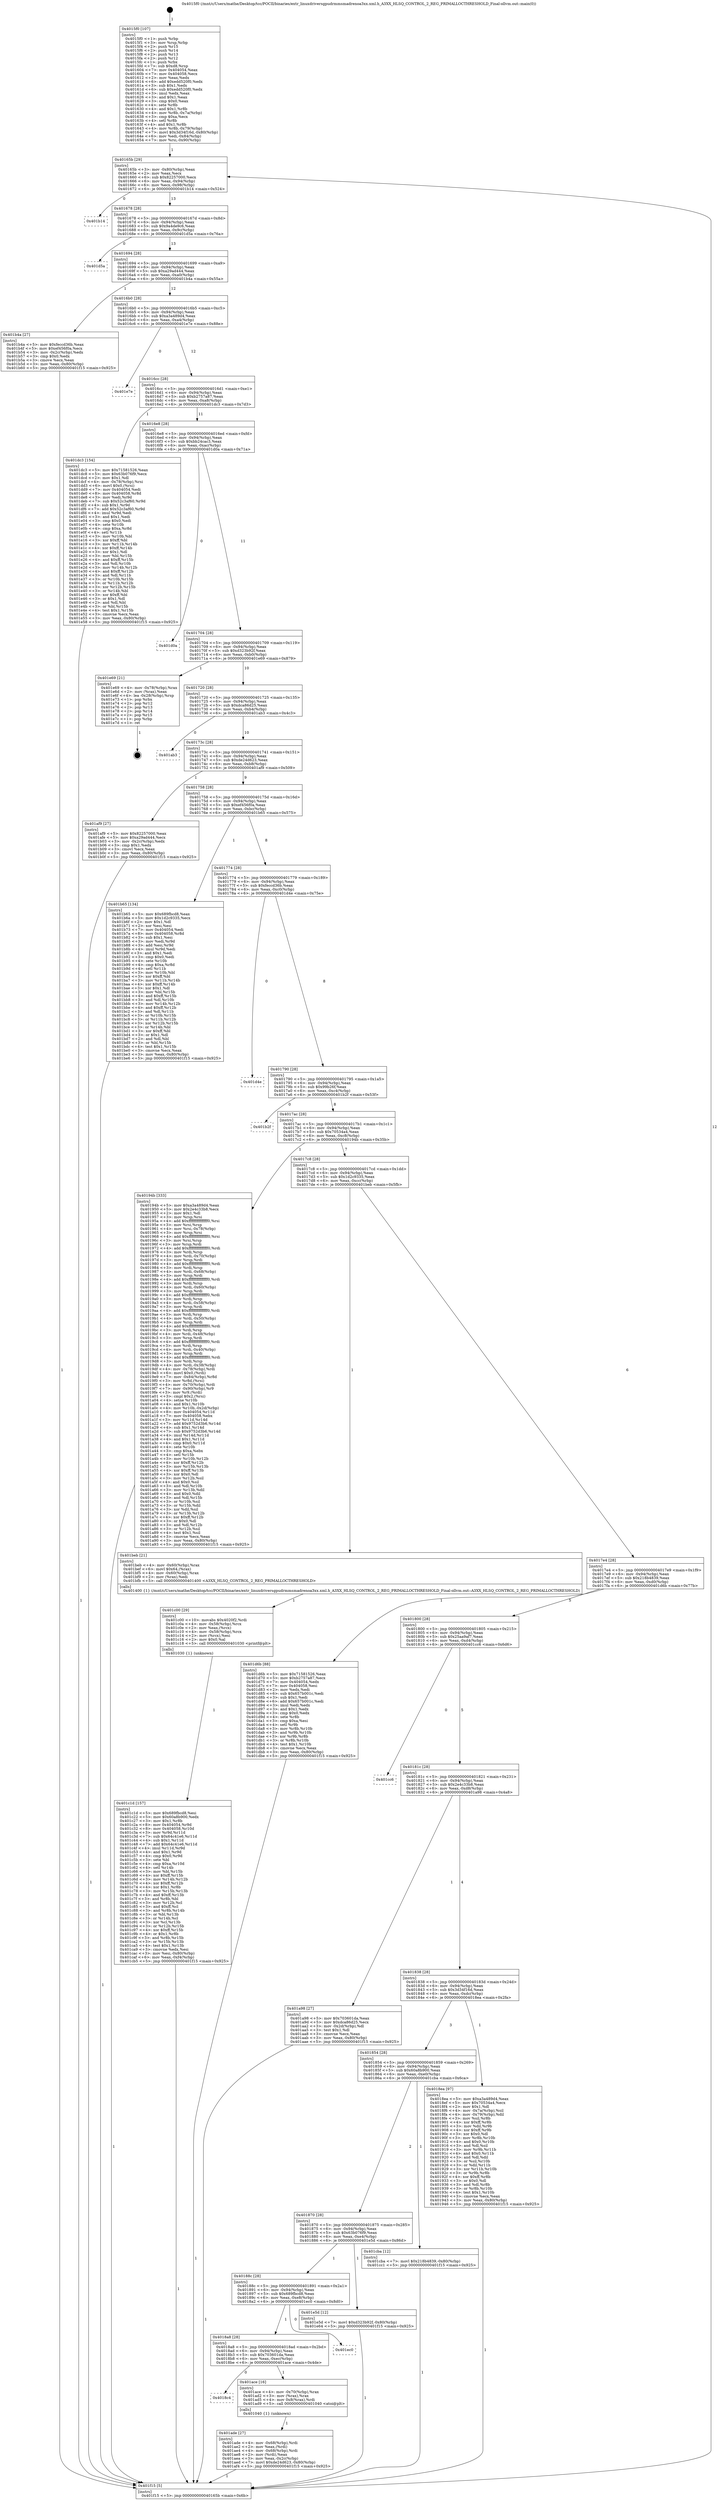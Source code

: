 digraph "0x4015f0" {
  label = "0x4015f0 (/mnt/c/Users/mathe/Desktop/tcc/POCII/binaries/extr_linuxdriversgpudrmmsmadrenoa3xx.xml.h_A3XX_HLSQ_CONTROL_2_REG_PRIMALLOCTHRESHOLD_Final-ollvm.out::main(0))"
  labelloc = "t"
  node[shape=record]

  Entry [label="",width=0.3,height=0.3,shape=circle,fillcolor=black,style=filled]
  "0x40165b" [label="{
     0x40165b [29]\l
     | [instrs]\l
     &nbsp;&nbsp;0x40165b \<+3\>: mov -0x80(%rbp),%eax\l
     &nbsp;&nbsp;0x40165e \<+2\>: mov %eax,%ecx\l
     &nbsp;&nbsp;0x401660 \<+6\>: sub $0x82257000,%ecx\l
     &nbsp;&nbsp;0x401666 \<+6\>: mov %eax,-0x94(%rbp)\l
     &nbsp;&nbsp;0x40166c \<+6\>: mov %ecx,-0x98(%rbp)\l
     &nbsp;&nbsp;0x401672 \<+6\>: je 0000000000401b14 \<main+0x524\>\l
  }"]
  "0x401b14" [label="{
     0x401b14\l
  }", style=dashed]
  "0x401678" [label="{
     0x401678 [28]\l
     | [instrs]\l
     &nbsp;&nbsp;0x401678 \<+5\>: jmp 000000000040167d \<main+0x8d\>\l
     &nbsp;&nbsp;0x40167d \<+6\>: mov -0x94(%rbp),%eax\l
     &nbsp;&nbsp;0x401683 \<+5\>: sub $0x9a4de9c6,%eax\l
     &nbsp;&nbsp;0x401688 \<+6\>: mov %eax,-0x9c(%rbp)\l
     &nbsp;&nbsp;0x40168e \<+6\>: je 0000000000401d5a \<main+0x76a\>\l
  }"]
  Exit [label="",width=0.3,height=0.3,shape=circle,fillcolor=black,style=filled,peripheries=2]
  "0x401d5a" [label="{
     0x401d5a\l
  }", style=dashed]
  "0x401694" [label="{
     0x401694 [28]\l
     | [instrs]\l
     &nbsp;&nbsp;0x401694 \<+5\>: jmp 0000000000401699 \<main+0xa9\>\l
     &nbsp;&nbsp;0x401699 \<+6\>: mov -0x94(%rbp),%eax\l
     &nbsp;&nbsp;0x40169f \<+5\>: sub $0xa29ad444,%eax\l
     &nbsp;&nbsp;0x4016a4 \<+6\>: mov %eax,-0xa0(%rbp)\l
     &nbsp;&nbsp;0x4016aa \<+6\>: je 0000000000401b4a \<main+0x55a\>\l
  }"]
  "0x401c1d" [label="{
     0x401c1d [157]\l
     | [instrs]\l
     &nbsp;&nbsp;0x401c1d \<+5\>: mov $0x689fbcd8,%esi\l
     &nbsp;&nbsp;0x401c22 \<+5\>: mov $0x60a8b900,%edx\l
     &nbsp;&nbsp;0x401c27 \<+3\>: mov $0x1,%r8b\l
     &nbsp;&nbsp;0x401c2a \<+8\>: mov 0x404054,%r9d\l
     &nbsp;&nbsp;0x401c32 \<+8\>: mov 0x404058,%r10d\l
     &nbsp;&nbsp;0x401c3a \<+3\>: mov %r9d,%r11d\l
     &nbsp;&nbsp;0x401c3d \<+7\>: sub $0x64c41e6,%r11d\l
     &nbsp;&nbsp;0x401c44 \<+4\>: sub $0x1,%r11d\l
     &nbsp;&nbsp;0x401c48 \<+7\>: add $0x64c41e6,%r11d\l
     &nbsp;&nbsp;0x401c4f \<+4\>: imul %r11d,%r9d\l
     &nbsp;&nbsp;0x401c53 \<+4\>: and $0x1,%r9d\l
     &nbsp;&nbsp;0x401c57 \<+4\>: cmp $0x0,%r9d\l
     &nbsp;&nbsp;0x401c5b \<+3\>: sete %bl\l
     &nbsp;&nbsp;0x401c5e \<+4\>: cmp $0xa,%r10d\l
     &nbsp;&nbsp;0x401c62 \<+4\>: setl %r14b\l
     &nbsp;&nbsp;0x401c66 \<+3\>: mov %bl,%r15b\l
     &nbsp;&nbsp;0x401c69 \<+4\>: xor $0xff,%r15b\l
     &nbsp;&nbsp;0x401c6d \<+3\>: mov %r14b,%r12b\l
     &nbsp;&nbsp;0x401c70 \<+4\>: xor $0xff,%r12b\l
     &nbsp;&nbsp;0x401c74 \<+4\>: xor $0x1,%r8b\l
     &nbsp;&nbsp;0x401c78 \<+3\>: mov %r15b,%r13b\l
     &nbsp;&nbsp;0x401c7b \<+4\>: and $0xff,%r13b\l
     &nbsp;&nbsp;0x401c7f \<+3\>: and %r8b,%bl\l
     &nbsp;&nbsp;0x401c82 \<+3\>: mov %r12b,%cl\l
     &nbsp;&nbsp;0x401c85 \<+3\>: and $0xff,%cl\l
     &nbsp;&nbsp;0x401c88 \<+3\>: and %r8b,%r14b\l
     &nbsp;&nbsp;0x401c8b \<+3\>: or %bl,%r13b\l
     &nbsp;&nbsp;0x401c8e \<+3\>: or %r14b,%cl\l
     &nbsp;&nbsp;0x401c91 \<+3\>: xor %cl,%r13b\l
     &nbsp;&nbsp;0x401c94 \<+3\>: or %r12b,%r15b\l
     &nbsp;&nbsp;0x401c97 \<+4\>: xor $0xff,%r15b\l
     &nbsp;&nbsp;0x401c9b \<+4\>: or $0x1,%r8b\l
     &nbsp;&nbsp;0x401c9f \<+3\>: and %r8b,%r15b\l
     &nbsp;&nbsp;0x401ca2 \<+3\>: or %r15b,%r13b\l
     &nbsp;&nbsp;0x401ca5 \<+4\>: test $0x1,%r13b\l
     &nbsp;&nbsp;0x401ca9 \<+3\>: cmovne %edx,%esi\l
     &nbsp;&nbsp;0x401cac \<+3\>: mov %esi,-0x80(%rbp)\l
     &nbsp;&nbsp;0x401caf \<+6\>: mov %eax,-0xf4(%rbp)\l
     &nbsp;&nbsp;0x401cb5 \<+5\>: jmp 0000000000401f15 \<main+0x925\>\l
  }"]
  "0x401b4a" [label="{
     0x401b4a [27]\l
     | [instrs]\l
     &nbsp;&nbsp;0x401b4a \<+5\>: mov $0xfeccd36b,%eax\l
     &nbsp;&nbsp;0x401b4f \<+5\>: mov $0xef456f0a,%ecx\l
     &nbsp;&nbsp;0x401b54 \<+3\>: mov -0x2c(%rbp),%edx\l
     &nbsp;&nbsp;0x401b57 \<+3\>: cmp $0x0,%edx\l
     &nbsp;&nbsp;0x401b5a \<+3\>: cmove %ecx,%eax\l
     &nbsp;&nbsp;0x401b5d \<+3\>: mov %eax,-0x80(%rbp)\l
     &nbsp;&nbsp;0x401b60 \<+5\>: jmp 0000000000401f15 \<main+0x925\>\l
  }"]
  "0x4016b0" [label="{
     0x4016b0 [28]\l
     | [instrs]\l
     &nbsp;&nbsp;0x4016b0 \<+5\>: jmp 00000000004016b5 \<main+0xc5\>\l
     &nbsp;&nbsp;0x4016b5 \<+6\>: mov -0x94(%rbp),%eax\l
     &nbsp;&nbsp;0x4016bb \<+5\>: sub $0xa3a489d4,%eax\l
     &nbsp;&nbsp;0x4016c0 \<+6\>: mov %eax,-0xa4(%rbp)\l
     &nbsp;&nbsp;0x4016c6 \<+6\>: je 0000000000401e7e \<main+0x88e\>\l
  }"]
  "0x401c00" [label="{
     0x401c00 [29]\l
     | [instrs]\l
     &nbsp;&nbsp;0x401c00 \<+10\>: movabs $0x4020f2,%rdi\l
     &nbsp;&nbsp;0x401c0a \<+4\>: mov -0x58(%rbp),%rcx\l
     &nbsp;&nbsp;0x401c0e \<+2\>: mov %eax,(%rcx)\l
     &nbsp;&nbsp;0x401c10 \<+4\>: mov -0x58(%rbp),%rcx\l
     &nbsp;&nbsp;0x401c14 \<+2\>: mov (%rcx),%esi\l
     &nbsp;&nbsp;0x401c16 \<+2\>: mov $0x0,%al\l
     &nbsp;&nbsp;0x401c18 \<+5\>: call 0000000000401030 \<printf@plt\>\l
     | [calls]\l
     &nbsp;&nbsp;0x401030 \{1\} (unknown)\l
  }"]
  "0x401e7e" [label="{
     0x401e7e\l
  }", style=dashed]
  "0x4016cc" [label="{
     0x4016cc [28]\l
     | [instrs]\l
     &nbsp;&nbsp;0x4016cc \<+5\>: jmp 00000000004016d1 \<main+0xe1\>\l
     &nbsp;&nbsp;0x4016d1 \<+6\>: mov -0x94(%rbp),%eax\l
     &nbsp;&nbsp;0x4016d7 \<+5\>: sub $0xb2757a87,%eax\l
     &nbsp;&nbsp;0x4016dc \<+6\>: mov %eax,-0xa8(%rbp)\l
     &nbsp;&nbsp;0x4016e2 \<+6\>: je 0000000000401dc3 \<main+0x7d3\>\l
  }"]
  "0x401ade" [label="{
     0x401ade [27]\l
     | [instrs]\l
     &nbsp;&nbsp;0x401ade \<+4\>: mov -0x68(%rbp),%rdi\l
     &nbsp;&nbsp;0x401ae2 \<+2\>: mov %eax,(%rdi)\l
     &nbsp;&nbsp;0x401ae4 \<+4\>: mov -0x68(%rbp),%rdi\l
     &nbsp;&nbsp;0x401ae8 \<+2\>: mov (%rdi),%eax\l
     &nbsp;&nbsp;0x401aea \<+3\>: mov %eax,-0x2c(%rbp)\l
     &nbsp;&nbsp;0x401aed \<+7\>: movl $0xde24d623,-0x80(%rbp)\l
     &nbsp;&nbsp;0x401af4 \<+5\>: jmp 0000000000401f15 \<main+0x925\>\l
  }"]
  "0x401dc3" [label="{
     0x401dc3 [154]\l
     | [instrs]\l
     &nbsp;&nbsp;0x401dc3 \<+5\>: mov $0x71581526,%eax\l
     &nbsp;&nbsp;0x401dc8 \<+5\>: mov $0x63b076f9,%ecx\l
     &nbsp;&nbsp;0x401dcd \<+2\>: mov $0x1,%dl\l
     &nbsp;&nbsp;0x401dcf \<+4\>: mov -0x78(%rbp),%rsi\l
     &nbsp;&nbsp;0x401dd3 \<+6\>: movl $0x0,(%rsi)\l
     &nbsp;&nbsp;0x401dd9 \<+7\>: mov 0x404054,%edi\l
     &nbsp;&nbsp;0x401de0 \<+8\>: mov 0x404058,%r8d\l
     &nbsp;&nbsp;0x401de8 \<+3\>: mov %edi,%r9d\l
     &nbsp;&nbsp;0x401deb \<+7\>: sub $0x52c3af60,%r9d\l
     &nbsp;&nbsp;0x401df2 \<+4\>: sub $0x1,%r9d\l
     &nbsp;&nbsp;0x401df6 \<+7\>: add $0x52c3af60,%r9d\l
     &nbsp;&nbsp;0x401dfd \<+4\>: imul %r9d,%edi\l
     &nbsp;&nbsp;0x401e01 \<+3\>: and $0x1,%edi\l
     &nbsp;&nbsp;0x401e04 \<+3\>: cmp $0x0,%edi\l
     &nbsp;&nbsp;0x401e07 \<+4\>: sete %r10b\l
     &nbsp;&nbsp;0x401e0b \<+4\>: cmp $0xa,%r8d\l
     &nbsp;&nbsp;0x401e0f \<+4\>: setl %r11b\l
     &nbsp;&nbsp;0x401e13 \<+3\>: mov %r10b,%bl\l
     &nbsp;&nbsp;0x401e16 \<+3\>: xor $0xff,%bl\l
     &nbsp;&nbsp;0x401e19 \<+3\>: mov %r11b,%r14b\l
     &nbsp;&nbsp;0x401e1c \<+4\>: xor $0xff,%r14b\l
     &nbsp;&nbsp;0x401e20 \<+3\>: xor $0x1,%dl\l
     &nbsp;&nbsp;0x401e23 \<+3\>: mov %bl,%r15b\l
     &nbsp;&nbsp;0x401e26 \<+4\>: and $0xff,%r15b\l
     &nbsp;&nbsp;0x401e2a \<+3\>: and %dl,%r10b\l
     &nbsp;&nbsp;0x401e2d \<+3\>: mov %r14b,%r12b\l
     &nbsp;&nbsp;0x401e30 \<+4\>: and $0xff,%r12b\l
     &nbsp;&nbsp;0x401e34 \<+3\>: and %dl,%r11b\l
     &nbsp;&nbsp;0x401e37 \<+3\>: or %r10b,%r15b\l
     &nbsp;&nbsp;0x401e3a \<+3\>: or %r11b,%r12b\l
     &nbsp;&nbsp;0x401e3d \<+3\>: xor %r12b,%r15b\l
     &nbsp;&nbsp;0x401e40 \<+3\>: or %r14b,%bl\l
     &nbsp;&nbsp;0x401e43 \<+3\>: xor $0xff,%bl\l
     &nbsp;&nbsp;0x401e46 \<+3\>: or $0x1,%dl\l
     &nbsp;&nbsp;0x401e49 \<+2\>: and %dl,%bl\l
     &nbsp;&nbsp;0x401e4b \<+3\>: or %bl,%r15b\l
     &nbsp;&nbsp;0x401e4e \<+4\>: test $0x1,%r15b\l
     &nbsp;&nbsp;0x401e52 \<+3\>: cmovne %ecx,%eax\l
     &nbsp;&nbsp;0x401e55 \<+3\>: mov %eax,-0x80(%rbp)\l
     &nbsp;&nbsp;0x401e58 \<+5\>: jmp 0000000000401f15 \<main+0x925\>\l
  }"]
  "0x4016e8" [label="{
     0x4016e8 [28]\l
     | [instrs]\l
     &nbsp;&nbsp;0x4016e8 \<+5\>: jmp 00000000004016ed \<main+0xfd\>\l
     &nbsp;&nbsp;0x4016ed \<+6\>: mov -0x94(%rbp),%eax\l
     &nbsp;&nbsp;0x4016f3 \<+5\>: sub $0xbb24cac3,%eax\l
     &nbsp;&nbsp;0x4016f8 \<+6\>: mov %eax,-0xac(%rbp)\l
     &nbsp;&nbsp;0x4016fe \<+6\>: je 0000000000401d0a \<main+0x71a\>\l
  }"]
  "0x4018c4" [label="{
     0x4018c4\l
  }", style=dashed]
  "0x401d0a" [label="{
     0x401d0a\l
  }", style=dashed]
  "0x401704" [label="{
     0x401704 [28]\l
     | [instrs]\l
     &nbsp;&nbsp;0x401704 \<+5\>: jmp 0000000000401709 \<main+0x119\>\l
     &nbsp;&nbsp;0x401709 \<+6\>: mov -0x94(%rbp),%eax\l
     &nbsp;&nbsp;0x40170f \<+5\>: sub $0xd323b92f,%eax\l
     &nbsp;&nbsp;0x401714 \<+6\>: mov %eax,-0xb0(%rbp)\l
     &nbsp;&nbsp;0x40171a \<+6\>: je 0000000000401e69 \<main+0x879\>\l
  }"]
  "0x401ace" [label="{
     0x401ace [16]\l
     | [instrs]\l
     &nbsp;&nbsp;0x401ace \<+4\>: mov -0x70(%rbp),%rax\l
     &nbsp;&nbsp;0x401ad2 \<+3\>: mov (%rax),%rax\l
     &nbsp;&nbsp;0x401ad5 \<+4\>: mov 0x8(%rax),%rdi\l
     &nbsp;&nbsp;0x401ad9 \<+5\>: call 0000000000401040 \<atoi@plt\>\l
     | [calls]\l
     &nbsp;&nbsp;0x401040 \{1\} (unknown)\l
  }"]
  "0x401e69" [label="{
     0x401e69 [21]\l
     | [instrs]\l
     &nbsp;&nbsp;0x401e69 \<+4\>: mov -0x78(%rbp),%rax\l
     &nbsp;&nbsp;0x401e6d \<+2\>: mov (%rax),%eax\l
     &nbsp;&nbsp;0x401e6f \<+4\>: lea -0x28(%rbp),%rsp\l
     &nbsp;&nbsp;0x401e73 \<+1\>: pop %rbx\l
     &nbsp;&nbsp;0x401e74 \<+2\>: pop %r12\l
     &nbsp;&nbsp;0x401e76 \<+2\>: pop %r13\l
     &nbsp;&nbsp;0x401e78 \<+2\>: pop %r14\l
     &nbsp;&nbsp;0x401e7a \<+2\>: pop %r15\l
     &nbsp;&nbsp;0x401e7c \<+1\>: pop %rbp\l
     &nbsp;&nbsp;0x401e7d \<+1\>: ret\l
  }"]
  "0x401720" [label="{
     0x401720 [28]\l
     | [instrs]\l
     &nbsp;&nbsp;0x401720 \<+5\>: jmp 0000000000401725 \<main+0x135\>\l
     &nbsp;&nbsp;0x401725 \<+6\>: mov -0x94(%rbp),%eax\l
     &nbsp;&nbsp;0x40172b \<+5\>: sub $0xdca86d25,%eax\l
     &nbsp;&nbsp;0x401730 \<+6\>: mov %eax,-0xb4(%rbp)\l
     &nbsp;&nbsp;0x401736 \<+6\>: je 0000000000401ab3 \<main+0x4c3\>\l
  }"]
  "0x4018a8" [label="{
     0x4018a8 [28]\l
     | [instrs]\l
     &nbsp;&nbsp;0x4018a8 \<+5\>: jmp 00000000004018ad \<main+0x2bd\>\l
     &nbsp;&nbsp;0x4018ad \<+6\>: mov -0x94(%rbp),%eax\l
     &nbsp;&nbsp;0x4018b3 \<+5\>: sub $0x703601da,%eax\l
     &nbsp;&nbsp;0x4018b8 \<+6\>: mov %eax,-0xec(%rbp)\l
     &nbsp;&nbsp;0x4018be \<+6\>: je 0000000000401ace \<main+0x4de\>\l
  }"]
  "0x401ab3" [label="{
     0x401ab3\l
  }", style=dashed]
  "0x40173c" [label="{
     0x40173c [28]\l
     | [instrs]\l
     &nbsp;&nbsp;0x40173c \<+5\>: jmp 0000000000401741 \<main+0x151\>\l
     &nbsp;&nbsp;0x401741 \<+6\>: mov -0x94(%rbp),%eax\l
     &nbsp;&nbsp;0x401747 \<+5\>: sub $0xde24d623,%eax\l
     &nbsp;&nbsp;0x40174c \<+6\>: mov %eax,-0xb8(%rbp)\l
     &nbsp;&nbsp;0x401752 \<+6\>: je 0000000000401af9 \<main+0x509\>\l
  }"]
  "0x401ec0" [label="{
     0x401ec0\l
  }", style=dashed]
  "0x401af9" [label="{
     0x401af9 [27]\l
     | [instrs]\l
     &nbsp;&nbsp;0x401af9 \<+5\>: mov $0x82257000,%eax\l
     &nbsp;&nbsp;0x401afe \<+5\>: mov $0xa29ad444,%ecx\l
     &nbsp;&nbsp;0x401b03 \<+3\>: mov -0x2c(%rbp),%edx\l
     &nbsp;&nbsp;0x401b06 \<+3\>: cmp $0x1,%edx\l
     &nbsp;&nbsp;0x401b09 \<+3\>: cmovl %ecx,%eax\l
     &nbsp;&nbsp;0x401b0c \<+3\>: mov %eax,-0x80(%rbp)\l
     &nbsp;&nbsp;0x401b0f \<+5\>: jmp 0000000000401f15 \<main+0x925\>\l
  }"]
  "0x401758" [label="{
     0x401758 [28]\l
     | [instrs]\l
     &nbsp;&nbsp;0x401758 \<+5\>: jmp 000000000040175d \<main+0x16d\>\l
     &nbsp;&nbsp;0x40175d \<+6\>: mov -0x94(%rbp),%eax\l
     &nbsp;&nbsp;0x401763 \<+5\>: sub $0xef456f0a,%eax\l
     &nbsp;&nbsp;0x401768 \<+6\>: mov %eax,-0xbc(%rbp)\l
     &nbsp;&nbsp;0x40176e \<+6\>: je 0000000000401b65 \<main+0x575\>\l
  }"]
  "0x40188c" [label="{
     0x40188c [28]\l
     | [instrs]\l
     &nbsp;&nbsp;0x40188c \<+5\>: jmp 0000000000401891 \<main+0x2a1\>\l
     &nbsp;&nbsp;0x401891 \<+6\>: mov -0x94(%rbp),%eax\l
     &nbsp;&nbsp;0x401897 \<+5\>: sub $0x689fbcd8,%eax\l
     &nbsp;&nbsp;0x40189c \<+6\>: mov %eax,-0xe8(%rbp)\l
     &nbsp;&nbsp;0x4018a2 \<+6\>: je 0000000000401ec0 \<main+0x8d0\>\l
  }"]
  "0x401b65" [label="{
     0x401b65 [134]\l
     | [instrs]\l
     &nbsp;&nbsp;0x401b65 \<+5\>: mov $0x689fbcd8,%eax\l
     &nbsp;&nbsp;0x401b6a \<+5\>: mov $0x1d2c9335,%ecx\l
     &nbsp;&nbsp;0x401b6f \<+2\>: mov $0x1,%dl\l
     &nbsp;&nbsp;0x401b71 \<+2\>: xor %esi,%esi\l
     &nbsp;&nbsp;0x401b73 \<+7\>: mov 0x404054,%edi\l
     &nbsp;&nbsp;0x401b7a \<+8\>: mov 0x404058,%r8d\l
     &nbsp;&nbsp;0x401b82 \<+3\>: sub $0x1,%esi\l
     &nbsp;&nbsp;0x401b85 \<+3\>: mov %edi,%r9d\l
     &nbsp;&nbsp;0x401b88 \<+3\>: add %esi,%r9d\l
     &nbsp;&nbsp;0x401b8b \<+4\>: imul %r9d,%edi\l
     &nbsp;&nbsp;0x401b8f \<+3\>: and $0x1,%edi\l
     &nbsp;&nbsp;0x401b92 \<+3\>: cmp $0x0,%edi\l
     &nbsp;&nbsp;0x401b95 \<+4\>: sete %r10b\l
     &nbsp;&nbsp;0x401b99 \<+4\>: cmp $0xa,%r8d\l
     &nbsp;&nbsp;0x401b9d \<+4\>: setl %r11b\l
     &nbsp;&nbsp;0x401ba1 \<+3\>: mov %r10b,%bl\l
     &nbsp;&nbsp;0x401ba4 \<+3\>: xor $0xff,%bl\l
     &nbsp;&nbsp;0x401ba7 \<+3\>: mov %r11b,%r14b\l
     &nbsp;&nbsp;0x401baa \<+4\>: xor $0xff,%r14b\l
     &nbsp;&nbsp;0x401bae \<+3\>: xor $0x1,%dl\l
     &nbsp;&nbsp;0x401bb1 \<+3\>: mov %bl,%r15b\l
     &nbsp;&nbsp;0x401bb4 \<+4\>: and $0xff,%r15b\l
     &nbsp;&nbsp;0x401bb8 \<+3\>: and %dl,%r10b\l
     &nbsp;&nbsp;0x401bbb \<+3\>: mov %r14b,%r12b\l
     &nbsp;&nbsp;0x401bbe \<+4\>: and $0xff,%r12b\l
     &nbsp;&nbsp;0x401bc2 \<+3\>: and %dl,%r11b\l
     &nbsp;&nbsp;0x401bc5 \<+3\>: or %r10b,%r15b\l
     &nbsp;&nbsp;0x401bc8 \<+3\>: or %r11b,%r12b\l
     &nbsp;&nbsp;0x401bcb \<+3\>: xor %r12b,%r15b\l
     &nbsp;&nbsp;0x401bce \<+3\>: or %r14b,%bl\l
     &nbsp;&nbsp;0x401bd1 \<+3\>: xor $0xff,%bl\l
     &nbsp;&nbsp;0x401bd4 \<+3\>: or $0x1,%dl\l
     &nbsp;&nbsp;0x401bd7 \<+2\>: and %dl,%bl\l
     &nbsp;&nbsp;0x401bd9 \<+3\>: or %bl,%r15b\l
     &nbsp;&nbsp;0x401bdc \<+4\>: test $0x1,%r15b\l
     &nbsp;&nbsp;0x401be0 \<+3\>: cmovne %ecx,%eax\l
     &nbsp;&nbsp;0x401be3 \<+3\>: mov %eax,-0x80(%rbp)\l
     &nbsp;&nbsp;0x401be6 \<+5\>: jmp 0000000000401f15 \<main+0x925\>\l
  }"]
  "0x401774" [label="{
     0x401774 [28]\l
     | [instrs]\l
     &nbsp;&nbsp;0x401774 \<+5\>: jmp 0000000000401779 \<main+0x189\>\l
     &nbsp;&nbsp;0x401779 \<+6\>: mov -0x94(%rbp),%eax\l
     &nbsp;&nbsp;0x40177f \<+5\>: sub $0xfeccd36b,%eax\l
     &nbsp;&nbsp;0x401784 \<+6\>: mov %eax,-0xc0(%rbp)\l
     &nbsp;&nbsp;0x40178a \<+6\>: je 0000000000401d4e \<main+0x75e\>\l
  }"]
  "0x401e5d" [label="{
     0x401e5d [12]\l
     | [instrs]\l
     &nbsp;&nbsp;0x401e5d \<+7\>: movl $0xd323b92f,-0x80(%rbp)\l
     &nbsp;&nbsp;0x401e64 \<+5\>: jmp 0000000000401f15 \<main+0x925\>\l
  }"]
  "0x401d4e" [label="{
     0x401d4e\l
  }", style=dashed]
  "0x401790" [label="{
     0x401790 [28]\l
     | [instrs]\l
     &nbsp;&nbsp;0x401790 \<+5\>: jmp 0000000000401795 \<main+0x1a5\>\l
     &nbsp;&nbsp;0x401795 \<+6\>: mov -0x94(%rbp),%eax\l
     &nbsp;&nbsp;0x40179b \<+5\>: sub $0x99b26f,%eax\l
     &nbsp;&nbsp;0x4017a0 \<+6\>: mov %eax,-0xc4(%rbp)\l
     &nbsp;&nbsp;0x4017a6 \<+6\>: je 0000000000401b2f \<main+0x53f\>\l
  }"]
  "0x401870" [label="{
     0x401870 [28]\l
     | [instrs]\l
     &nbsp;&nbsp;0x401870 \<+5\>: jmp 0000000000401875 \<main+0x285\>\l
     &nbsp;&nbsp;0x401875 \<+6\>: mov -0x94(%rbp),%eax\l
     &nbsp;&nbsp;0x40187b \<+5\>: sub $0x63b076f9,%eax\l
     &nbsp;&nbsp;0x401880 \<+6\>: mov %eax,-0xe4(%rbp)\l
     &nbsp;&nbsp;0x401886 \<+6\>: je 0000000000401e5d \<main+0x86d\>\l
  }"]
  "0x401b2f" [label="{
     0x401b2f\l
  }", style=dashed]
  "0x4017ac" [label="{
     0x4017ac [28]\l
     | [instrs]\l
     &nbsp;&nbsp;0x4017ac \<+5\>: jmp 00000000004017b1 \<main+0x1c1\>\l
     &nbsp;&nbsp;0x4017b1 \<+6\>: mov -0x94(%rbp),%eax\l
     &nbsp;&nbsp;0x4017b7 \<+5\>: sub $0x70534a4,%eax\l
     &nbsp;&nbsp;0x4017bc \<+6\>: mov %eax,-0xc8(%rbp)\l
     &nbsp;&nbsp;0x4017c2 \<+6\>: je 000000000040194b \<main+0x35b\>\l
  }"]
  "0x401cba" [label="{
     0x401cba [12]\l
     | [instrs]\l
     &nbsp;&nbsp;0x401cba \<+7\>: movl $0x218b4839,-0x80(%rbp)\l
     &nbsp;&nbsp;0x401cc1 \<+5\>: jmp 0000000000401f15 \<main+0x925\>\l
  }"]
  "0x40194b" [label="{
     0x40194b [333]\l
     | [instrs]\l
     &nbsp;&nbsp;0x40194b \<+5\>: mov $0xa3a489d4,%eax\l
     &nbsp;&nbsp;0x401950 \<+5\>: mov $0x2e4c33b8,%ecx\l
     &nbsp;&nbsp;0x401955 \<+2\>: mov $0x1,%dl\l
     &nbsp;&nbsp;0x401957 \<+3\>: mov %rsp,%rsi\l
     &nbsp;&nbsp;0x40195a \<+4\>: add $0xfffffffffffffff0,%rsi\l
     &nbsp;&nbsp;0x40195e \<+3\>: mov %rsi,%rsp\l
     &nbsp;&nbsp;0x401961 \<+4\>: mov %rsi,-0x78(%rbp)\l
     &nbsp;&nbsp;0x401965 \<+3\>: mov %rsp,%rsi\l
     &nbsp;&nbsp;0x401968 \<+4\>: add $0xfffffffffffffff0,%rsi\l
     &nbsp;&nbsp;0x40196c \<+3\>: mov %rsi,%rsp\l
     &nbsp;&nbsp;0x40196f \<+3\>: mov %rsp,%rdi\l
     &nbsp;&nbsp;0x401972 \<+4\>: add $0xfffffffffffffff0,%rdi\l
     &nbsp;&nbsp;0x401976 \<+3\>: mov %rdi,%rsp\l
     &nbsp;&nbsp;0x401979 \<+4\>: mov %rdi,-0x70(%rbp)\l
     &nbsp;&nbsp;0x40197d \<+3\>: mov %rsp,%rdi\l
     &nbsp;&nbsp;0x401980 \<+4\>: add $0xfffffffffffffff0,%rdi\l
     &nbsp;&nbsp;0x401984 \<+3\>: mov %rdi,%rsp\l
     &nbsp;&nbsp;0x401987 \<+4\>: mov %rdi,-0x68(%rbp)\l
     &nbsp;&nbsp;0x40198b \<+3\>: mov %rsp,%rdi\l
     &nbsp;&nbsp;0x40198e \<+4\>: add $0xfffffffffffffff0,%rdi\l
     &nbsp;&nbsp;0x401992 \<+3\>: mov %rdi,%rsp\l
     &nbsp;&nbsp;0x401995 \<+4\>: mov %rdi,-0x60(%rbp)\l
     &nbsp;&nbsp;0x401999 \<+3\>: mov %rsp,%rdi\l
     &nbsp;&nbsp;0x40199c \<+4\>: add $0xfffffffffffffff0,%rdi\l
     &nbsp;&nbsp;0x4019a0 \<+3\>: mov %rdi,%rsp\l
     &nbsp;&nbsp;0x4019a3 \<+4\>: mov %rdi,-0x58(%rbp)\l
     &nbsp;&nbsp;0x4019a7 \<+3\>: mov %rsp,%rdi\l
     &nbsp;&nbsp;0x4019aa \<+4\>: add $0xfffffffffffffff0,%rdi\l
     &nbsp;&nbsp;0x4019ae \<+3\>: mov %rdi,%rsp\l
     &nbsp;&nbsp;0x4019b1 \<+4\>: mov %rdi,-0x50(%rbp)\l
     &nbsp;&nbsp;0x4019b5 \<+3\>: mov %rsp,%rdi\l
     &nbsp;&nbsp;0x4019b8 \<+4\>: add $0xfffffffffffffff0,%rdi\l
     &nbsp;&nbsp;0x4019bc \<+3\>: mov %rdi,%rsp\l
     &nbsp;&nbsp;0x4019bf \<+4\>: mov %rdi,-0x48(%rbp)\l
     &nbsp;&nbsp;0x4019c3 \<+3\>: mov %rsp,%rdi\l
     &nbsp;&nbsp;0x4019c6 \<+4\>: add $0xfffffffffffffff0,%rdi\l
     &nbsp;&nbsp;0x4019ca \<+3\>: mov %rdi,%rsp\l
     &nbsp;&nbsp;0x4019cd \<+4\>: mov %rdi,-0x40(%rbp)\l
     &nbsp;&nbsp;0x4019d1 \<+3\>: mov %rsp,%rdi\l
     &nbsp;&nbsp;0x4019d4 \<+4\>: add $0xfffffffffffffff0,%rdi\l
     &nbsp;&nbsp;0x4019d8 \<+3\>: mov %rdi,%rsp\l
     &nbsp;&nbsp;0x4019db \<+4\>: mov %rdi,-0x38(%rbp)\l
     &nbsp;&nbsp;0x4019df \<+4\>: mov -0x78(%rbp),%rdi\l
     &nbsp;&nbsp;0x4019e3 \<+6\>: movl $0x0,(%rdi)\l
     &nbsp;&nbsp;0x4019e9 \<+7\>: mov -0x84(%rbp),%r8d\l
     &nbsp;&nbsp;0x4019f0 \<+3\>: mov %r8d,(%rsi)\l
     &nbsp;&nbsp;0x4019f3 \<+4\>: mov -0x70(%rbp),%rdi\l
     &nbsp;&nbsp;0x4019f7 \<+7\>: mov -0x90(%rbp),%r9\l
     &nbsp;&nbsp;0x4019fe \<+3\>: mov %r9,(%rdi)\l
     &nbsp;&nbsp;0x401a01 \<+3\>: cmpl $0x2,(%rsi)\l
     &nbsp;&nbsp;0x401a04 \<+4\>: setne %r10b\l
     &nbsp;&nbsp;0x401a08 \<+4\>: and $0x1,%r10b\l
     &nbsp;&nbsp;0x401a0c \<+4\>: mov %r10b,-0x2d(%rbp)\l
     &nbsp;&nbsp;0x401a10 \<+8\>: mov 0x404054,%r11d\l
     &nbsp;&nbsp;0x401a18 \<+7\>: mov 0x404058,%ebx\l
     &nbsp;&nbsp;0x401a1f \<+3\>: mov %r11d,%r14d\l
     &nbsp;&nbsp;0x401a22 \<+7\>: add $0x9752d3b6,%r14d\l
     &nbsp;&nbsp;0x401a29 \<+4\>: sub $0x1,%r14d\l
     &nbsp;&nbsp;0x401a2d \<+7\>: sub $0x9752d3b6,%r14d\l
     &nbsp;&nbsp;0x401a34 \<+4\>: imul %r14d,%r11d\l
     &nbsp;&nbsp;0x401a38 \<+4\>: and $0x1,%r11d\l
     &nbsp;&nbsp;0x401a3c \<+4\>: cmp $0x0,%r11d\l
     &nbsp;&nbsp;0x401a40 \<+4\>: sete %r10b\l
     &nbsp;&nbsp;0x401a44 \<+3\>: cmp $0xa,%ebx\l
     &nbsp;&nbsp;0x401a47 \<+4\>: setl %r15b\l
     &nbsp;&nbsp;0x401a4b \<+3\>: mov %r10b,%r12b\l
     &nbsp;&nbsp;0x401a4e \<+4\>: xor $0xff,%r12b\l
     &nbsp;&nbsp;0x401a52 \<+3\>: mov %r15b,%r13b\l
     &nbsp;&nbsp;0x401a55 \<+4\>: xor $0xff,%r13b\l
     &nbsp;&nbsp;0x401a59 \<+3\>: xor $0x0,%dl\l
     &nbsp;&nbsp;0x401a5c \<+3\>: mov %r12b,%sil\l
     &nbsp;&nbsp;0x401a5f \<+4\>: and $0x0,%sil\l
     &nbsp;&nbsp;0x401a63 \<+3\>: and %dl,%r10b\l
     &nbsp;&nbsp;0x401a66 \<+3\>: mov %r13b,%dil\l
     &nbsp;&nbsp;0x401a69 \<+4\>: and $0x0,%dil\l
     &nbsp;&nbsp;0x401a6d \<+3\>: and %dl,%r15b\l
     &nbsp;&nbsp;0x401a70 \<+3\>: or %r10b,%sil\l
     &nbsp;&nbsp;0x401a73 \<+3\>: or %r15b,%dil\l
     &nbsp;&nbsp;0x401a76 \<+3\>: xor %dil,%sil\l
     &nbsp;&nbsp;0x401a79 \<+3\>: or %r13b,%r12b\l
     &nbsp;&nbsp;0x401a7c \<+4\>: xor $0xff,%r12b\l
     &nbsp;&nbsp;0x401a80 \<+3\>: or $0x0,%dl\l
     &nbsp;&nbsp;0x401a83 \<+3\>: and %dl,%r12b\l
     &nbsp;&nbsp;0x401a86 \<+3\>: or %r12b,%sil\l
     &nbsp;&nbsp;0x401a89 \<+4\>: test $0x1,%sil\l
     &nbsp;&nbsp;0x401a8d \<+3\>: cmovne %ecx,%eax\l
     &nbsp;&nbsp;0x401a90 \<+3\>: mov %eax,-0x80(%rbp)\l
     &nbsp;&nbsp;0x401a93 \<+5\>: jmp 0000000000401f15 \<main+0x925\>\l
  }"]
  "0x4017c8" [label="{
     0x4017c8 [28]\l
     | [instrs]\l
     &nbsp;&nbsp;0x4017c8 \<+5\>: jmp 00000000004017cd \<main+0x1dd\>\l
     &nbsp;&nbsp;0x4017cd \<+6\>: mov -0x94(%rbp),%eax\l
     &nbsp;&nbsp;0x4017d3 \<+5\>: sub $0x1d2c9335,%eax\l
     &nbsp;&nbsp;0x4017d8 \<+6\>: mov %eax,-0xcc(%rbp)\l
     &nbsp;&nbsp;0x4017de \<+6\>: je 0000000000401beb \<main+0x5fb\>\l
  }"]
  "0x4015f0" [label="{
     0x4015f0 [107]\l
     | [instrs]\l
     &nbsp;&nbsp;0x4015f0 \<+1\>: push %rbp\l
     &nbsp;&nbsp;0x4015f1 \<+3\>: mov %rsp,%rbp\l
     &nbsp;&nbsp;0x4015f4 \<+2\>: push %r15\l
     &nbsp;&nbsp;0x4015f6 \<+2\>: push %r14\l
     &nbsp;&nbsp;0x4015f8 \<+2\>: push %r13\l
     &nbsp;&nbsp;0x4015fa \<+2\>: push %r12\l
     &nbsp;&nbsp;0x4015fc \<+1\>: push %rbx\l
     &nbsp;&nbsp;0x4015fd \<+7\>: sub $0xd8,%rsp\l
     &nbsp;&nbsp;0x401604 \<+7\>: mov 0x404054,%eax\l
     &nbsp;&nbsp;0x40160b \<+7\>: mov 0x404058,%ecx\l
     &nbsp;&nbsp;0x401612 \<+2\>: mov %eax,%edx\l
     &nbsp;&nbsp;0x401614 \<+6\>: add $0xedd520f0,%edx\l
     &nbsp;&nbsp;0x40161a \<+3\>: sub $0x1,%edx\l
     &nbsp;&nbsp;0x40161d \<+6\>: sub $0xedd520f0,%edx\l
     &nbsp;&nbsp;0x401623 \<+3\>: imul %edx,%eax\l
     &nbsp;&nbsp;0x401626 \<+3\>: and $0x1,%eax\l
     &nbsp;&nbsp;0x401629 \<+3\>: cmp $0x0,%eax\l
     &nbsp;&nbsp;0x40162c \<+4\>: sete %r8b\l
     &nbsp;&nbsp;0x401630 \<+4\>: and $0x1,%r8b\l
     &nbsp;&nbsp;0x401634 \<+4\>: mov %r8b,-0x7a(%rbp)\l
     &nbsp;&nbsp;0x401638 \<+3\>: cmp $0xa,%ecx\l
     &nbsp;&nbsp;0x40163b \<+4\>: setl %r8b\l
     &nbsp;&nbsp;0x40163f \<+4\>: and $0x1,%r8b\l
     &nbsp;&nbsp;0x401643 \<+4\>: mov %r8b,-0x79(%rbp)\l
     &nbsp;&nbsp;0x401647 \<+7\>: movl $0x3d34f16d,-0x80(%rbp)\l
     &nbsp;&nbsp;0x40164e \<+6\>: mov %edi,-0x84(%rbp)\l
     &nbsp;&nbsp;0x401654 \<+7\>: mov %rsi,-0x90(%rbp)\l
  }"]
  "0x401beb" [label="{
     0x401beb [21]\l
     | [instrs]\l
     &nbsp;&nbsp;0x401beb \<+4\>: mov -0x60(%rbp),%rax\l
     &nbsp;&nbsp;0x401bef \<+6\>: movl $0x64,(%rax)\l
     &nbsp;&nbsp;0x401bf5 \<+4\>: mov -0x60(%rbp),%rax\l
     &nbsp;&nbsp;0x401bf9 \<+2\>: mov (%rax),%edi\l
     &nbsp;&nbsp;0x401bfb \<+5\>: call 0000000000401400 \<A3XX_HLSQ_CONTROL_2_REG_PRIMALLOCTHRESHOLD\>\l
     | [calls]\l
     &nbsp;&nbsp;0x401400 \{1\} (/mnt/c/Users/mathe/Desktop/tcc/POCII/binaries/extr_linuxdriversgpudrmmsmadrenoa3xx.xml.h_A3XX_HLSQ_CONTROL_2_REG_PRIMALLOCTHRESHOLD_Final-ollvm.out::A3XX_HLSQ_CONTROL_2_REG_PRIMALLOCTHRESHOLD)\l
  }"]
  "0x4017e4" [label="{
     0x4017e4 [28]\l
     | [instrs]\l
     &nbsp;&nbsp;0x4017e4 \<+5\>: jmp 00000000004017e9 \<main+0x1f9\>\l
     &nbsp;&nbsp;0x4017e9 \<+6\>: mov -0x94(%rbp),%eax\l
     &nbsp;&nbsp;0x4017ef \<+5\>: sub $0x218b4839,%eax\l
     &nbsp;&nbsp;0x4017f4 \<+6\>: mov %eax,-0xd0(%rbp)\l
     &nbsp;&nbsp;0x4017fa \<+6\>: je 0000000000401d6b \<main+0x77b\>\l
  }"]
  "0x401f15" [label="{
     0x401f15 [5]\l
     | [instrs]\l
     &nbsp;&nbsp;0x401f15 \<+5\>: jmp 000000000040165b \<main+0x6b\>\l
  }"]
  "0x401d6b" [label="{
     0x401d6b [88]\l
     | [instrs]\l
     &nbsp;&nbsp;0x401d6b \<+5\>: mov $0x71581526,%eax\l
     &nbsp;&nbsp;0x401d70 \<+5\>: mov $0xb2757a87,%ecx\l
     &nbsp;&nbsp;0x401d75 \<+7\>: mov 0x404054,%edx\l
     &nbsp;&nbsp;0x401d7c \<+7\>: mov 0x404058,%esi\l
     &nbsp;&nbsp;0x401d83 \<+2\>: mov %edx,%edi\l
     &nbsp;&nbsp;0x401d85 \<+6\>: sub $0x657b001c,%edi\l
     &nbsp;&nbsp;0x401d8b \<+3\>: sub $0x1,%edi\l
     &nbsp;&nbsp;0x401d8e \<+6\>: add $0x657b001c,%edi\l
     &nbsp;&nbsp;0x401d94 \<+3\>: imul %edi,%edx\l
     &nbsp;&nbsp;0x401d97 \<+3\>: and $0x1,%edx\l
     &nbsp;&nbsp;0x401d9a \<+3\>: cmp $0x0,%edx\l
     &nbsp;&nbsp;0x401d9d \<+4\>: sete %r8b\l
     &nbsp;&nbsp;0x401da1 \<+3\>: cmp $0xa,%esi\l
     &nbsp;&nbsp;0x401da4 \<+4\>: setl %r9b\l
     &nbsp;&nbsp;0x401da8 \<+3\>: mov %r8b,%r10b\l
     &nbsp;&nbsp;0x401dab \<+3\>: and %r9b,%r10b\l
     &nbsp;&nbsp;0x401dae \<+3\>: xor %r9b,%r8b\l
     &nbsp;&nbsp;0x401db1 \<+3\>: or %r8b,%r10b\l
     &nbsp;&nbsp;0x401db4 \<+4\>: test $0x1,%r10b\l
     &nbsp;&nbsp;0x401db8 \<+3\>: cmovne %ecx,%eax\l
     &nbsp;&nbsp;0x401dbb \<+3\>: mov %eax,-0x80(%rbp)\l
     &nbsp;&nbsp;0x401dbe \<+5\>: jmp 0000000000401f15 \<main+0x925\>\l
  }"]
  "0x401800" [label="{
     0x401800 [28]\l
     | [instrs]\l
     &nbsp;&nbsp;0x401800 \<+5\>: jmp 0000000000401805 \<main+0x215\>\l
     &nbsp;&nbsp;0x401805 \<+6\>: mov -0x94(%rbp),%eax\l
     &nbsp;&nbsp;0x40180b \<+5\>: sub $0x25aa9af7,%eax\l
     &nbsp;&nbsp;0x401810 \<+6\>: mov %eax,-0xd4(%rbp)\l
     &nbsp;&nbsp;0x401816 \<+6\>: je 0000000000401cc6 \<main+0x6d6\>\l
  }"]
  "0x401854" [label="{
     0x401854 [28]\l
     | [instrs]\l
     &nbsp;&nbsp;0x401854 \<+5\>: jmp 0000000000401859 \<main+0x269\>\l
     &nbsp;&nbsp;0x401859 \<+6\>: mov -0x94(%rbp),%eax\l
     &nbsp;&nbsp;0x40185f \<+5\>: sub $0x60a8b900,%eax\l
     &nbsp;&nbsp;0x401864 \<+6\>: mov %eax,-0xe0(%rbp)\l
     &nbsp;&nbsp;0x40186a \<+6\>: je 0000000000401cba \<main+0x6ca\>\l
  }"]
  "0x401cc6" [label="{
     0x401cc6\l
  }", style=dashed]
  "0x40181c" [label="{
     0x40181c [28]\l
     | [instrs]\l
     &nbsp;&nbsp;0x40181c \<+5\>: jmp 0000000000401821 \<main+0x231\>\l
     &nbsp;&nbsp;0x401821 \<+6\>: mov -0x94(%rbp),%eax\l
     &nbsp;&nbsp;0x401827 \<+5\>: sub $0x2e4c33b8,%eax\l
     &nbsp;&nbsp;0x40182c \<+6\>: mov %eax,-0xd8(%rbp)\l
     &nbsp;&nbsp;0x401832 \<+6\>: je 0000000000401a98 \<main+0x4a8\>\l
  }"]
  "0x4018ea" [label="{
     0x4018ea [97]\l
     | [instrs]\l
     &nbsp;&nbsp;0x4018ea \<+5\>: mov $0xa3a489d4,%eax\l
     &nbsp;&nbsp;0x4018ef \<+5\>: mov $0x70534a4,%ecx\l
     &nbsp;&nbsp;0x4018f4 \<+2\>: mov $0x1,%dl\l
     &nbsp;&nbsp;0x4018f6 \<+4\>: mov -0x7a(%rbp),%sil\l
     &nbsp;&nbsp;0x4018fa \<+4\>: mov -0x79(%rbp),%dil\l
     &nbsp;&nbsp;0x4018fe \<+3\>: mov %sil,%r8b\l
     &nbsp;&nbsp;0x401901 \<+4\>: xor $0xff,%r8b\l
     &nbsp;&nbsp;0x401905 \<+3\>: mov %dil,%r9b\l
     &nbsp;&nbsp;0x401908 \<+4\>: xor $0xff,%r9b\l
     &nbsp;&nbsp;0x40190c \<+3\>: xor $0x0,%dl\l
     &nbsp;&nbsp;0x40190f \<+3\>: mov %r8b,%r10b\l
     &nbsp;&nbsp;0x401912 \<+4\>: and $0x0,%r10b\l
     &nbsp;&nbsp;0x401916 \<+3\>: and %dl,%sil\l
     &nbsp;&nbsp;0x401919 \<+3\>: mov %r9b,%r11b\l
     &nbsp;&nbsp;0x40191c \<+4\>: and $0x0,%r11b\l
     &nbsp;&nbsp;0x401920 \<+3\>: and %dl,%dil\l
     &nbsp;&nbsp;0x401923 \<+3\>: or %sil,%r10b\l
     &nbsp;&nbsp;0x401926 \<+3\>: or %dil,%r11b\l
     &nbsp;&nbsp;0x401929 \<+3\>: xor %r11b,%r10b\l
     &nbsp;&nbsp;0x40192c \<+3\>: or %r9b,%r8b\l
     &nbsp;&nbsp;0x40192f \<+4\>: xor $0xff,%r8b\l
     &nbsp;&nbsp;0x401933 \<+3\>: or $0x0,%dl\l
     &nbsp;&nbsp;0x401936 \<+3\>: and %dl,%r8b\l
     &nbsp;&nbsp;0x401939 \<+3\>: or %r8b,%r10b\l
     &nbsp;&nbsp;0x40193c \<+4\>: test $0x1,%r10b\l
     &nbsp;&nbsp;0x401940 \<+3\>: cmovne %ecx,%eax\l
     &nbsp;&nbsp;0x401943 \<+3\>: mov %eax,-0x80(%rbp)\l
     &nbsp;&nbsp;0x401946 \<+5\>: jmp 0000000000401f15 \<main+0x925\>\l
  }"]
  "0x401a98" [label="{
     0x401a98 [27]\l
     | [instrs]\l
     &nbsp;&nbsp;0x401a98 \<+5\>: mov $0x703601da,%eax\l
     &nbsp;&nbsp;0x401a9d \<+5\>: mov $0xdca86d25,%ecx\l
     &nbsp;&nbsp;0x401aa2 \<+3\>: mov -0x2d(%rbp),%dl\l
     &nbsp;&nbsp;0x401aa5 \<+3\>: test $0x1,%dl\l
     &nbsp;&nbsp;0x401aa8 \<+3\>: cmovne %ecx,%eax\l
     &nbsp;&nbsp;0x401aab \<+3\>: mov %eax,-0x80(%rbp)\l
     &nbsp;&nbsp;0x401aae \<+5\>: jmp 0000000000401f15 \<main+0x925\>\l
  }"]
  "0x401838" [label="{
     0x401838 [28]\l
     | [instrs]\l
     &nbsp;&nbsp;0x401838 \<+5\>: jmp 000000000040183d \<main+0x24d\>\l
     &nbsp;&nbsp;0x40183d \<+6\>: mov -0x94(%rbp),%eax\l
     &nbsp;&nbsp;0x401843 \<+5\>: sub $0x3d34f16d,%eax\l
     &nbsp;&nbsp;0x401848 \<+6\>: mov %eax,-0xdc(%rbp)\l
     &nbsp;&nbsp;0x40184e \<+6\>: je 00000000004018ea \<main+0x2fa\>\l
  }"]
  Entry -> "0x4015f0" [label=" 1"]
  "0x40165b" -> "0x401b14" [label=" 0"]
  "0x40165b" -> "0x401678" [label=" 13"]
  "0x401e69" -> Exit [label=" 1"]
  "0x401678" -> "0x401d5a" [label=" 0"]
  "0x401678" -> "0x401694" [label=" 13"]
  "0x401e5d" -> "0x401f15" [label=" 1"]
  "0x401694" -> "0x401b4a" [label=" 1"]
  "0x401694" -> "0x4016b0" [label=" 12"]
  "0x401dc3" -> "0x401f15" [label=" 1"]
  "0x4016b0" -> "0x401e7e" [label=" 0"]
  "0x4016b0" -> "0x4016cc" [label=" 12"]
  "0x401d6b" -> "0x401f15" [label=" 1"]
  "0x4016cc" -> "0x401dc3" [label=" 1"]
  "0x4016cc" -> "0x4016e8" [label=" 11"]
  "0x401cba" -> "0x401f15" [label=" 1"]
  "0x4016e8" -> "0x401d0a" [label=" 0"]
  "0x4016e8" -> "0x401704" [label=" 11"]
  "0x401c1d" -> "0x401f15" [label=" 1"]
  "0x401704" -> "0x401e69" [label=" 1"]
  "0x401704" -> "0x401720" [label=" 10"]
  "0x401c00" -> "0x401c1d" [label=" 1"]
  "0x401720" -> "0x401ab3" [label=" 0"]
  "0x401720" -> "0x40173c" [label=" 10"]
  "0x401b65" -> "0x401f15" [label=" 1"]
  "0x40173c" -> "0x401af9" [label=" 1"]
  "0x40173c" -> "0x401758" [label=" 9"]
  "0x401b4a" -> "0x401f15" [label=" 1"]
  "0x401758" -> "0x401b65" [label=" 1"]
  "0x401758" -> "0x401774" [label=" 8"]
  "0x401ade" -> "0x401f15" [label=" 1"]
  "0x401774" -> "0x401d4e" [label=" 0"]
  "0x401774" -> "0x401790" [label=" 8"]
  "0x401ace" -> "0x401ade" [label=" 1"]
  "0x401790" -> "0x401b2f" [label=" 0"]
  "0x401790" -> "0x4017ac" [label=" 8"]
  "0x4018a8" -> "0x401ace" [label=" 1"]
  "0x4017ac" -> "0x40194b" [label=" 1"]
  "0x4017ac" -> "0x4017c8" [label=" 7"]
  "0x401beb" -> "0x401c00" [label=" 1"]
  "0x4017c8" -> "0x401beb" [label=" 1"]
  "0x4017c8" -> "0x4017e4" [label=" 6"]
  "0x401af9" -> "0x401f15" [label=" 1"]
  "0x4017e4" -> "0x401d6b" [label=" 1"]
  "0x4017e4" -> "0x401800" [label=" 5"]
  "0x401870" -> "0x40188c" [label=" 1"]
  "0x401800" -> "0x401cc6" [label=" 0"]
  "0x401800" -> "0x40181c" [label=" 5"]
  "0x401870" -> "0x401e5d" [label=" 1"]
  "0x40181c" -> "0x401a98" [label=" 1"]
  "0x40181c" -> "0x401838" [label=" 4"]
  "0x4018a8" -> "0x4018c4" [label=" 0"]
  "0x401838" -> "0x4018ea" [label=" 1"]
  "0x401838" -> "0x401854" [label=" 3"]
  "0x4018ea" -> "0x401f15" [label=" 1"]
  "0x4015f0" -> "0x40165b" [label=" 1"]
  "0x401f15" -> "0x40165b" [label=" 12"]
  "0x40188c" -> "0x401ec0" [label=" 0"]
  "0x40194b" -> "0x401f15" [label=" 1"]
  "0x401a98" -> "0x401f15" [label=" 1"]
  "0x40188c" -> "0x4018a8" [label=" 1"]
  "0x401854" -> "0x401cba" [label=" 1"]
  "0x401854" -> "0x401870" [label=" 2"]
}
